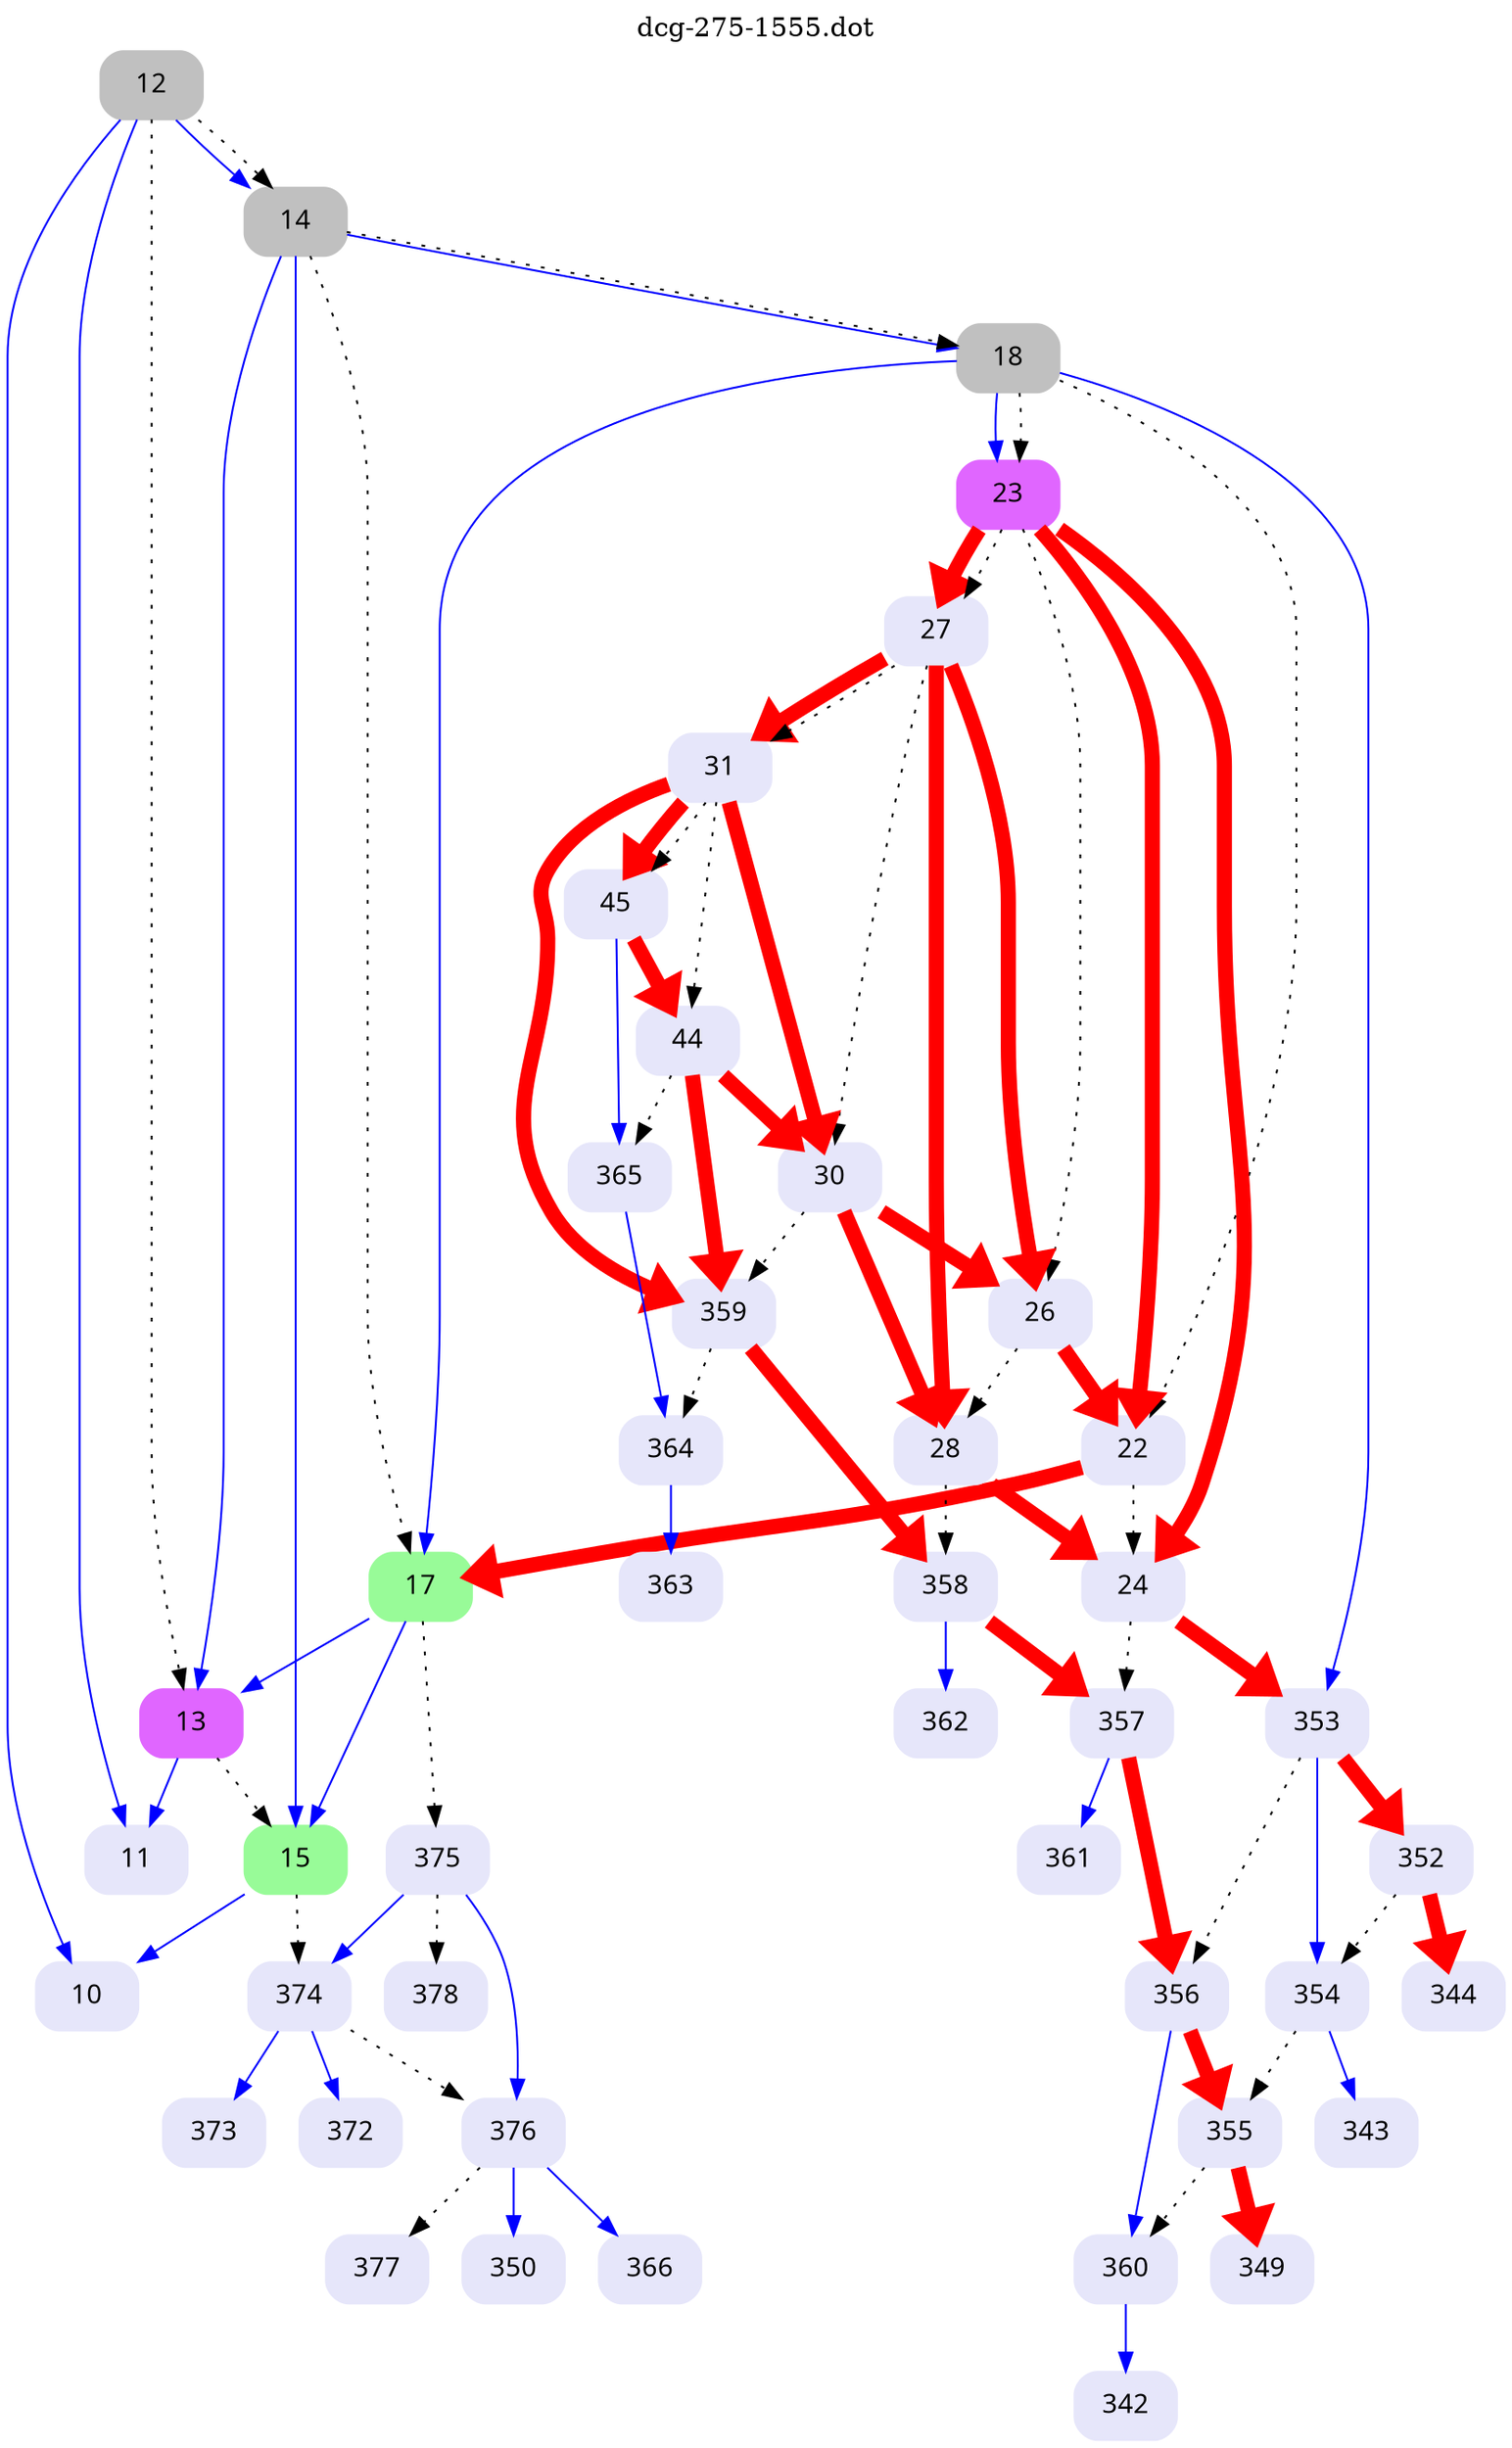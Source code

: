 digraph dcg_275 {
  labelloc="t";
  label="dcg-275-1555.dot";
  node [fontname="sans-serif"];
  node [shape=box style="rounded,filled"];
  n12 [label="12" color=grey];
  n12 -> n11 [color=blue penwidth=1];
  n12 -> n10 [color=blue penwidth=1];
  n12 -> n14 [color=blue penwidth=1];
  n12 -> n13 [style=dotted,label=""];
  n12 -> n14 [style=dotted,label=""];
  n14 [label="14" color=grey];
  n14 -> n13 [color=blue penwidth=1];
  n14 -> n15 [color=blue penwidth=1];
  n14 -> n18 [color=blue penwidth=1];
  n14 -> n17 [style=dotted,label=""];
  n14 -> n18 [style=dotted,label=""];
  n18 [label="18" color=grey];
  n18 -> n17 [color=blue penwidth=1];
  n18 -> n353 [color=blue penwidth=1];
  n18 -> n23 [color=blue penwidth=1];
  n18 -> n22 [style=dotted,label=""];
  n18 -> n23 [style=dotted,label=""];
  n23 [label="23" color=mediumorchid1];
  n23 -> n22 [color=red penwidth=8];
  n23 -> n24 [color=red penwidth=8];
  n23 -> n27 [color=red penwidth=8];
  n23 -> n26 [style=dotted,label=""];
  n23 -> n27 [style=dotted,label=""];
  n27 [label="27" color=lavender];
  n27 -> n26 [color=red penwidth=8];
  n27 -> n28 [color=red penwidth=8];
  n27 -> n31 [color=red penwidth=8];
  n27 -> n30 [style=dotted,label=""];
  n27 -> n31 [style=dotted,label=""];
  n31 [label="31" color=lavender];
  n31 -> n30 [color=red penwidth=8];
  n31 -> n359 [color=red penwidth=8];
  n31 -> n45 [color=red penwidth=8];
  n31 -> n44 [style=dotted,label=""];
  n31 -> n45 [style=dotted,label=""];
  n45 [label="45" color=lavender];
  n45 -> n44 [color=red penwidth=8];
  n45 -> n365 [color=blue penwidth=1];
  n365 [label="365" color=lavender];
  n365 -> n364 [color=blue penwidth=1];
  n364 [label="364" color=lavender];
  n364 -> n363 [color=blue penwidth=1];
  n363 [label="363" color=lavender];
  n44 [label="44" color=lavender];
  n44 -> n30 [color=red penwidth=8];
  n44 -> n359 [color=red penwidth=8];
  n44 -> n365 [style=dotted,label=""];
  n359 [label="359" color=lavender];
  n359 -> n358 [color=red penwidth=8];
  n359 -> n364 [style=dotted,label=""];
  n358 [label="358" color=lavender];
  n358 -> n357 [color=red penwidth=8];
  n358 -> n362 [color=blue penwidth=1];
  n362 [label="362" color=lavender];
  n357 [label="357" color=lavender];
  n357 -> n356 [color=red penwidth=8];
  n357 -> n361 [color=blue penwidth=1];
  n361 [label="361" color=lavender];
  n356 [label="356" color=lavender];
  n356 -> n355 [color=red penwidth=8];
  n356 -> n360 [color=blue penwidth=1];
  n360 [label="360" color=lavender];
  n360 -> n342 [color=blue penwidth=1];
  n342 [label="342" color=lavender];
  n355 [label="355" color=lavender];
  n355 -> n349 [color=red penwidth=8];
  n355 -> n360 [style=dotted,label=""];
  n349 [label="349" color=lavender];
  n30 [label="30" color=lavender];
  n30 -> n26 [color=red penwidth=8];
  n30 -> n28 [color=red penwidth=8];
  n30 -> n359 [style=dotted,label=""];
  n28 [label="28" color=lavender];
  n28 -> n24 [color=red penwidth=8];
  n28 -> n358 [style=dotted,label=""];
  n24 [label="24" color=lavender];
  n24 -> n353 [color=red penwidth=8];
  n24 -> n357 [style=dotted,label=""];
  n353 [label="353" color=lavender];
  n353 -> n352 [color=red penwidth=8];
  n353 -> n354 [color=blue penwidth=1];
  n353 -> n356 [style=dotted,label=""];
  n354 [label="354" color=lavender];
  n354 -> n343 [color=blue penwidth=1];
  n354 -> n355 [style=dotted,label=""];
  n343 [label="343" color=lavender];
  n352 [label="352" color=lavender];
  n352 -> n344 [color=red penwidth=8];
  n352 -> n354 [style=dotted,label=""];
  n344 [label="344" color=lavender];
  n26 [label="26" color=lavender];
  n26 -> n22 [color=red penwidth=8];
  n26 -> n28 [style=dotted,label=""];
  n22 [label="22" color=lavender];
  n22 -> n17 [color=red penwidth=8];
  n22 -> n24 [style=dotted,label=""];
  n17 [label="17" color=palegreen];
  n17 -> n13 [color=blue penwidth=1];
  n17 -> n15 [color=blue penwidth=1];
  n17 -> n375 [style=dotted,label=""];
  n15 [label="15" color=palegreen];
  n15 -> n10 [color=blue penwidth=1];
  n15 -> n374 [style=dotted,label=""];
  n10 [label="10" color=lavender];
  n374 [label="374" color=lavender];
  n374 -> n373 [color=blue penwidth=1];
  n374 -> n372 [color=blue penwidth=1];
  n374 -> n376 [style=dotted,label=""];
  n372 [label="372" color=lavender];
  n373 [label="373" color=lavender];
  n376 [label="376" color=lavender];
  n376 -> n350 [color=blue penwidth=1];
  n376 -> n366 [color=blue penwidth=1];
  n376 -> n377 [style=dotted,label=""];
  n366 [label="366" color=lavender];
  n350 [label="350" color=lavender];
  n377 [label="377" color=lavender];
  n13 [label="13" color=mediumorchid1];
  n13 -> n11 [color=blue penwidth=1];
  n13 -> n15 [style=dotted,label=""];
  n11 [label="11" color=lavender];
  n375 [label="375" color=lavender];
  n375 -> n374 [color=blue penwidth=1];
  n375 -> n376 [color=blue penwidth=1];
  n375 -> n378 [style=dotted,label=""];
  n378 [label="378" color=lavender];
}
